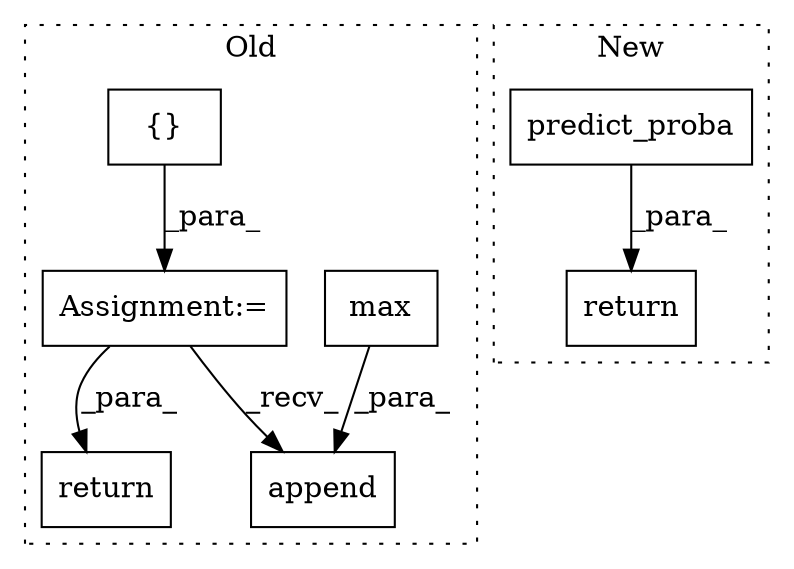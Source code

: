digraph G {
subgraph cluster0 {
1 [label="max" a="32" s="4659,4678" l="4,1" shape="box"];
3 [label="append" a="32" s="4652,4679" l="7,1" shape="box"];
4 [label="{}" a="4" s="4426" l="2" shape="box"];
5 [label="Assignment:=" a="7" s="4416" l="1" shape="box"];
7 [label="return" a="41" s="4700" l="7" shape="box"];
label = "Old";
style="dotted";
}
subgraph cluster1 {
2 [label="predict_proba" a="32" s="4368,4383" l="14,1" shape="box"];
6 [label="return" a="41" s="4604" l="7" shape="box"];
label = "New";
style="dotted";
}
1 -> 3 [label="_para_"];
2 -> 6 [label="_para_"];
4 -> 5 [label="_para_"];
5 -> 7 [label="_para_"];
5 -> 3 [label="_recv_"];
}